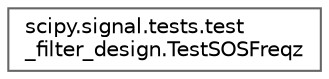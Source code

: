 digraph "Graphical Class Hierarchy"
{
 // LATEX_PDF_SIZE
  bgcolor="transparent";
  edge [fontname=Helvetica,fontsize=10,labelfontname=Helvetica,labelfontsize=10];
  node [fontname=Helvetica,fontsize=10,shape=box,height=0.2,width=0.4];
  rankdir="LR";
  Node0 [id="Node000000",label="scipy.signal.tests.test\l_filter_design.TestSOSFreqz",height=0.2,width=0.4,color="grey40", fillcolor="white", style="filled",URL="$d6/de6/classscipy_1_1signal_1_1tests_1_1test__filter__design_1_1TestSOSFreqz.html",tooltip=" "];
}
